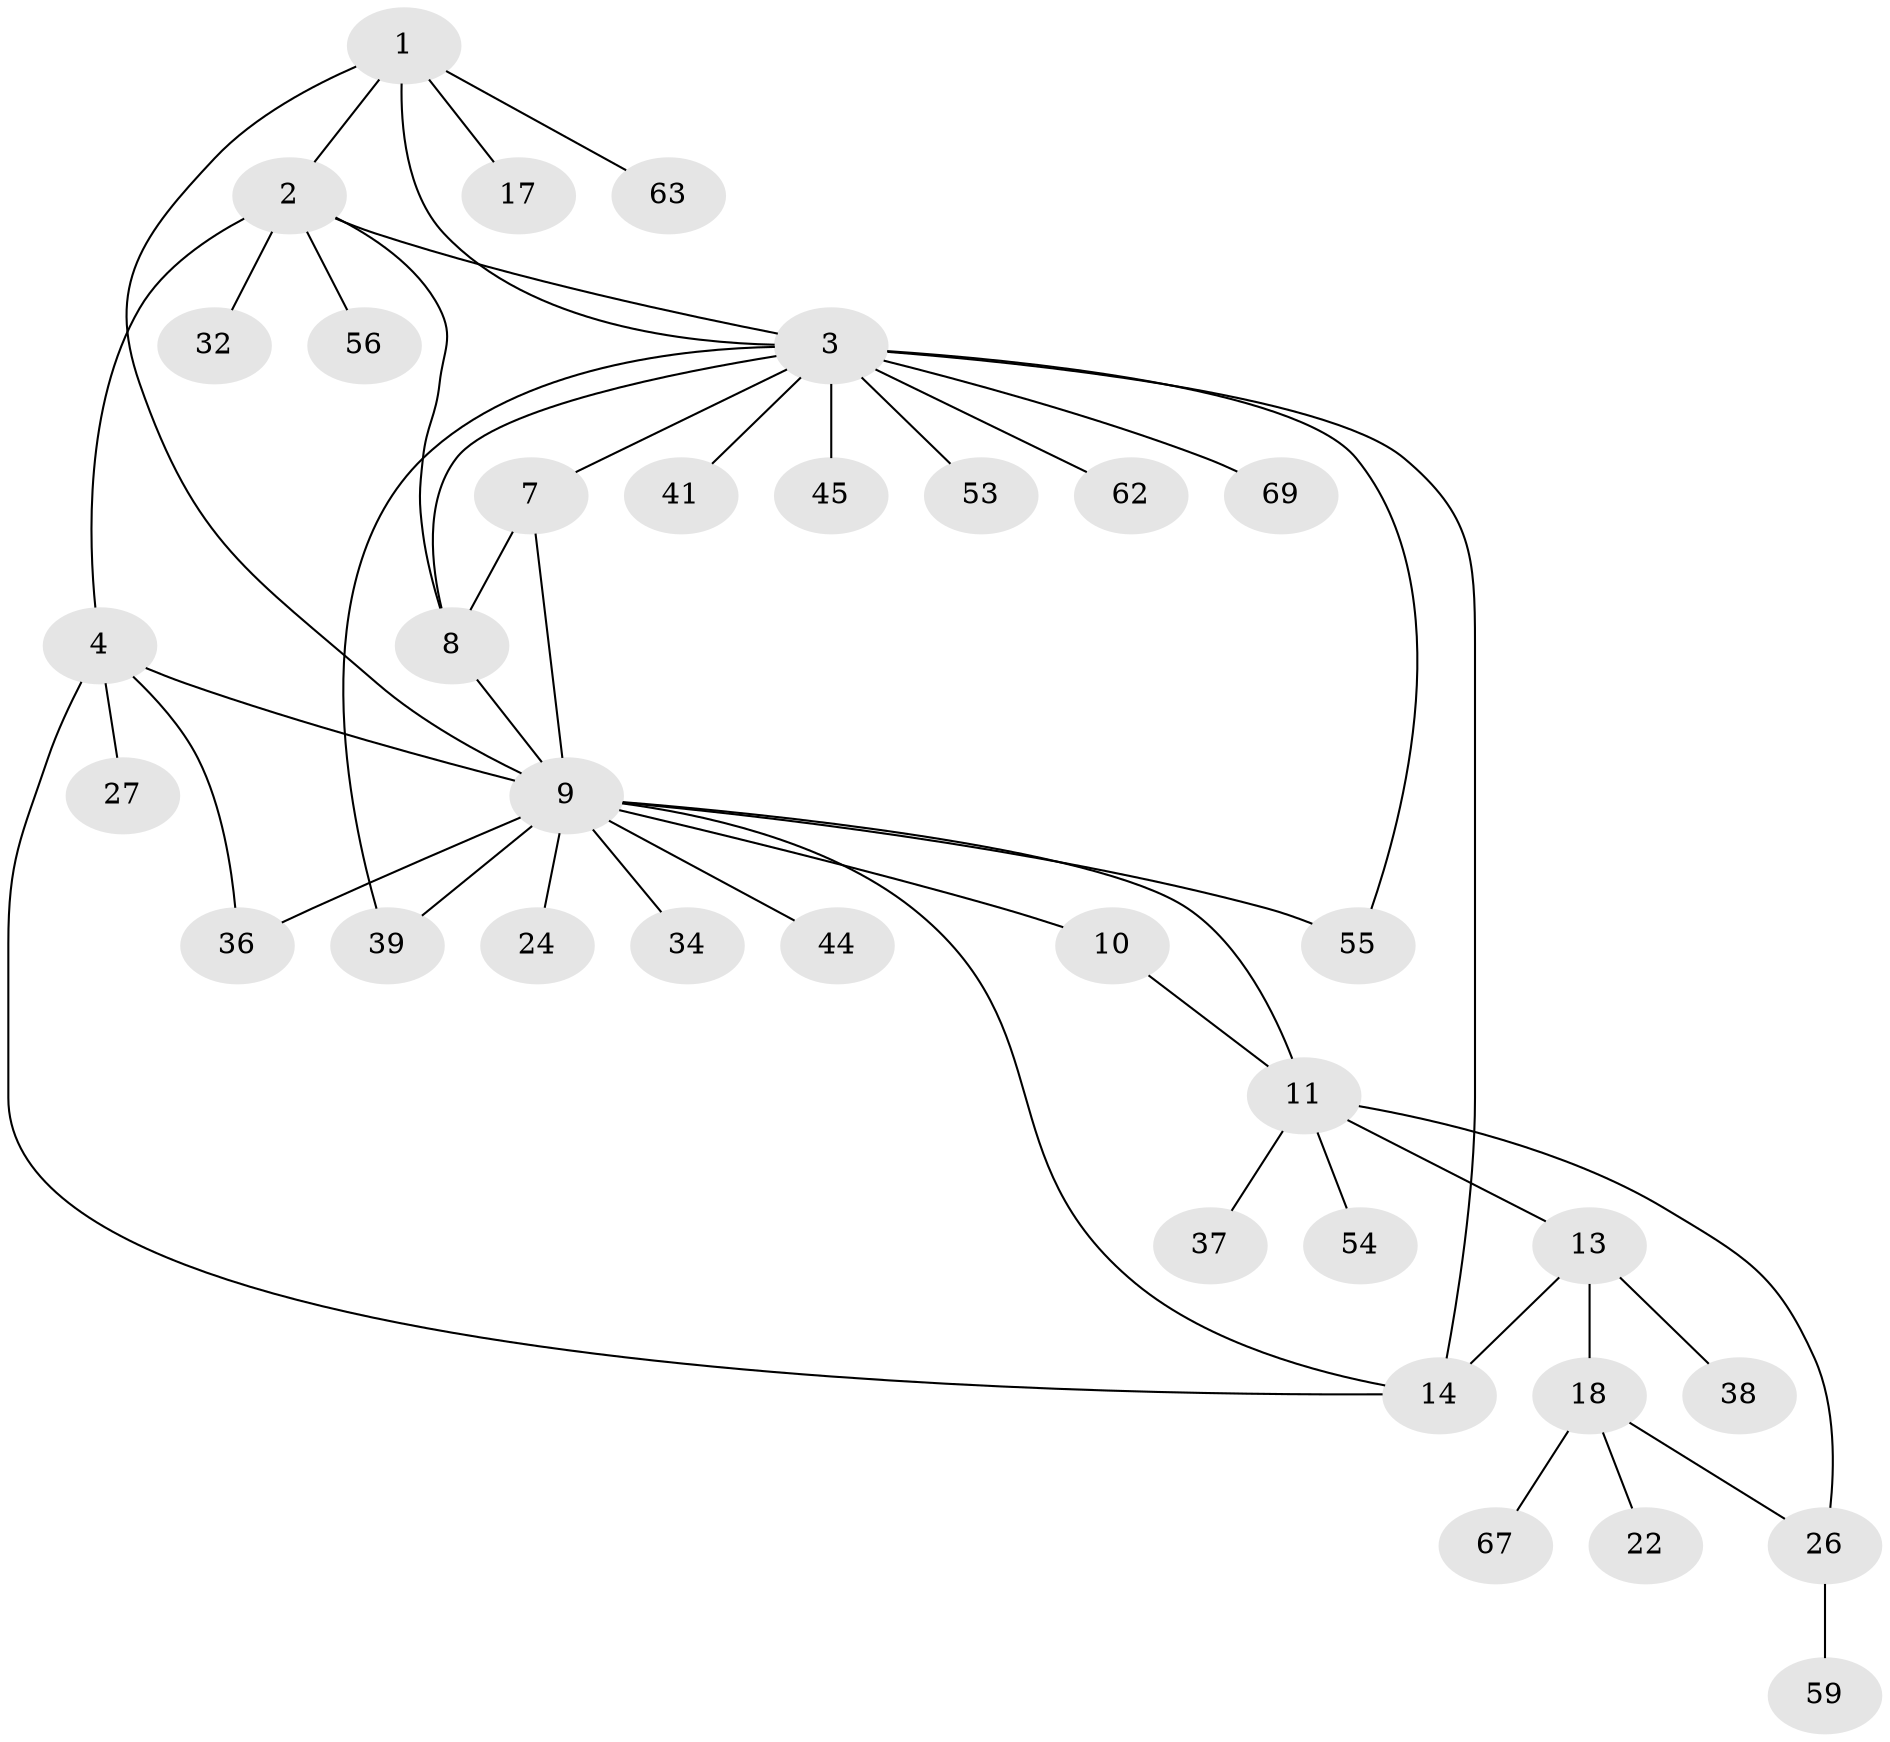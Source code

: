// original degree distribution, {5: 0.02857142857142857, 3: 0.1, 16: 0.014285714285714285, 4: 0.014285714285714285, 7: 0.02857142857142857, 6: 0.07142857142857142, 10: 0.014285714285714285, 1: 0.5, 2: 0.22857142857142856}
// Generated by graph-tools (version 1.1) at 2025/15/03/09/25 04:15:53]
// undirected, 35 vertices, 48 edges
graph export_dot {
graph [start="1"]
  node [color=gray90,style=filled];
  1;
  2 [super="+6"];
  3 [super="+25+29+42"];
  4 [super="+50+5"];
  7 [super="+46"];
  8 [super="+20+19"];
  9 [super="+12+40"];
  10 [super="+31"];
  11;
  13 [super="+21+15+16"];
  14 [super="+23+30"];
  17 [super="+64+66"];
  18 [super="+28"];
  22;
  24 [super="+33"];
  26;
  27;
  32;
  34 [super="+68"];
  36 [super="+65+52"];
  37 [super="+70"];
  38 [super="+60"];
  39;
  41;
  44;
  45;
  53;
  54;
  55;
  56;
  59;
  62;
  63;
  67;
  69;
  1 -- 2;
  1 -- 3;
  1 -- 17;
  1 -- 63;
  1 -- 9;
  2 -- 3;
  2 -- 32;
  2 -- 4 [weight=2];
  2 -- 8;
  2 -- 56;
  3 -- 8;
  3 -- 14 [weight=2];
  3 -- 39;
  3 -- 41;
  3 -- 45;
  3 -- 53;
  3 -- 55;
  3 -- 62;
  3 -- 69;
  3 -- 7;
  4 -- 9;
  4 -- 36;
  4 -- 27;
  4 -- 14;
  7 -- 8;
  7 -- 9;
  8 -- 9;
  9 -- 14;
  9 -- 24;
  9 -- 34;
  9 -- 39;
  9 -- 55;
  9 -- 10;
  9 -- 11;
  9 -- 44;
  9 -- 36;
  10 -- 11;
  11 -- 13;
  11 -- 26;
  11 -- 37;
  11 -- 54;
  13 -- 14 [weight=2];
  13 -- 18;
  13 -- 38;
  18 -- 22;
  18 -- 26;
  18 -- 67;
  26 -- 59;
}
